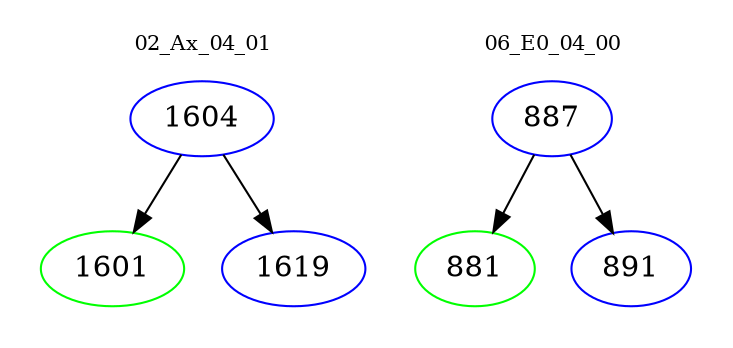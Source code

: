digraph{
subgraph cluster_0 {
color = white
label = "02_Ax_04_01";
fontsize=10;
T0_1604 [label="1604", color="blue"]
T0_1604 -> T0_1601 [color="black"]
T0_1601 [label="1601", color="green"]
T0_1604 -> T0_1619 [color="black"]
T0_1619 [label="1619", color="blue"]
}
subgraph cluster_1 {
color = white
label = "06_E0_04_00";
fontsize=10;
T1_887 [label="887", color="blue"]
T1_887 -> T1_881 [color="black"]
T1_881 [label="881", color="green"]
T1_887 -> T1_891 [color="black"]
T1_891 [label="891", color="blue"]
}
}
